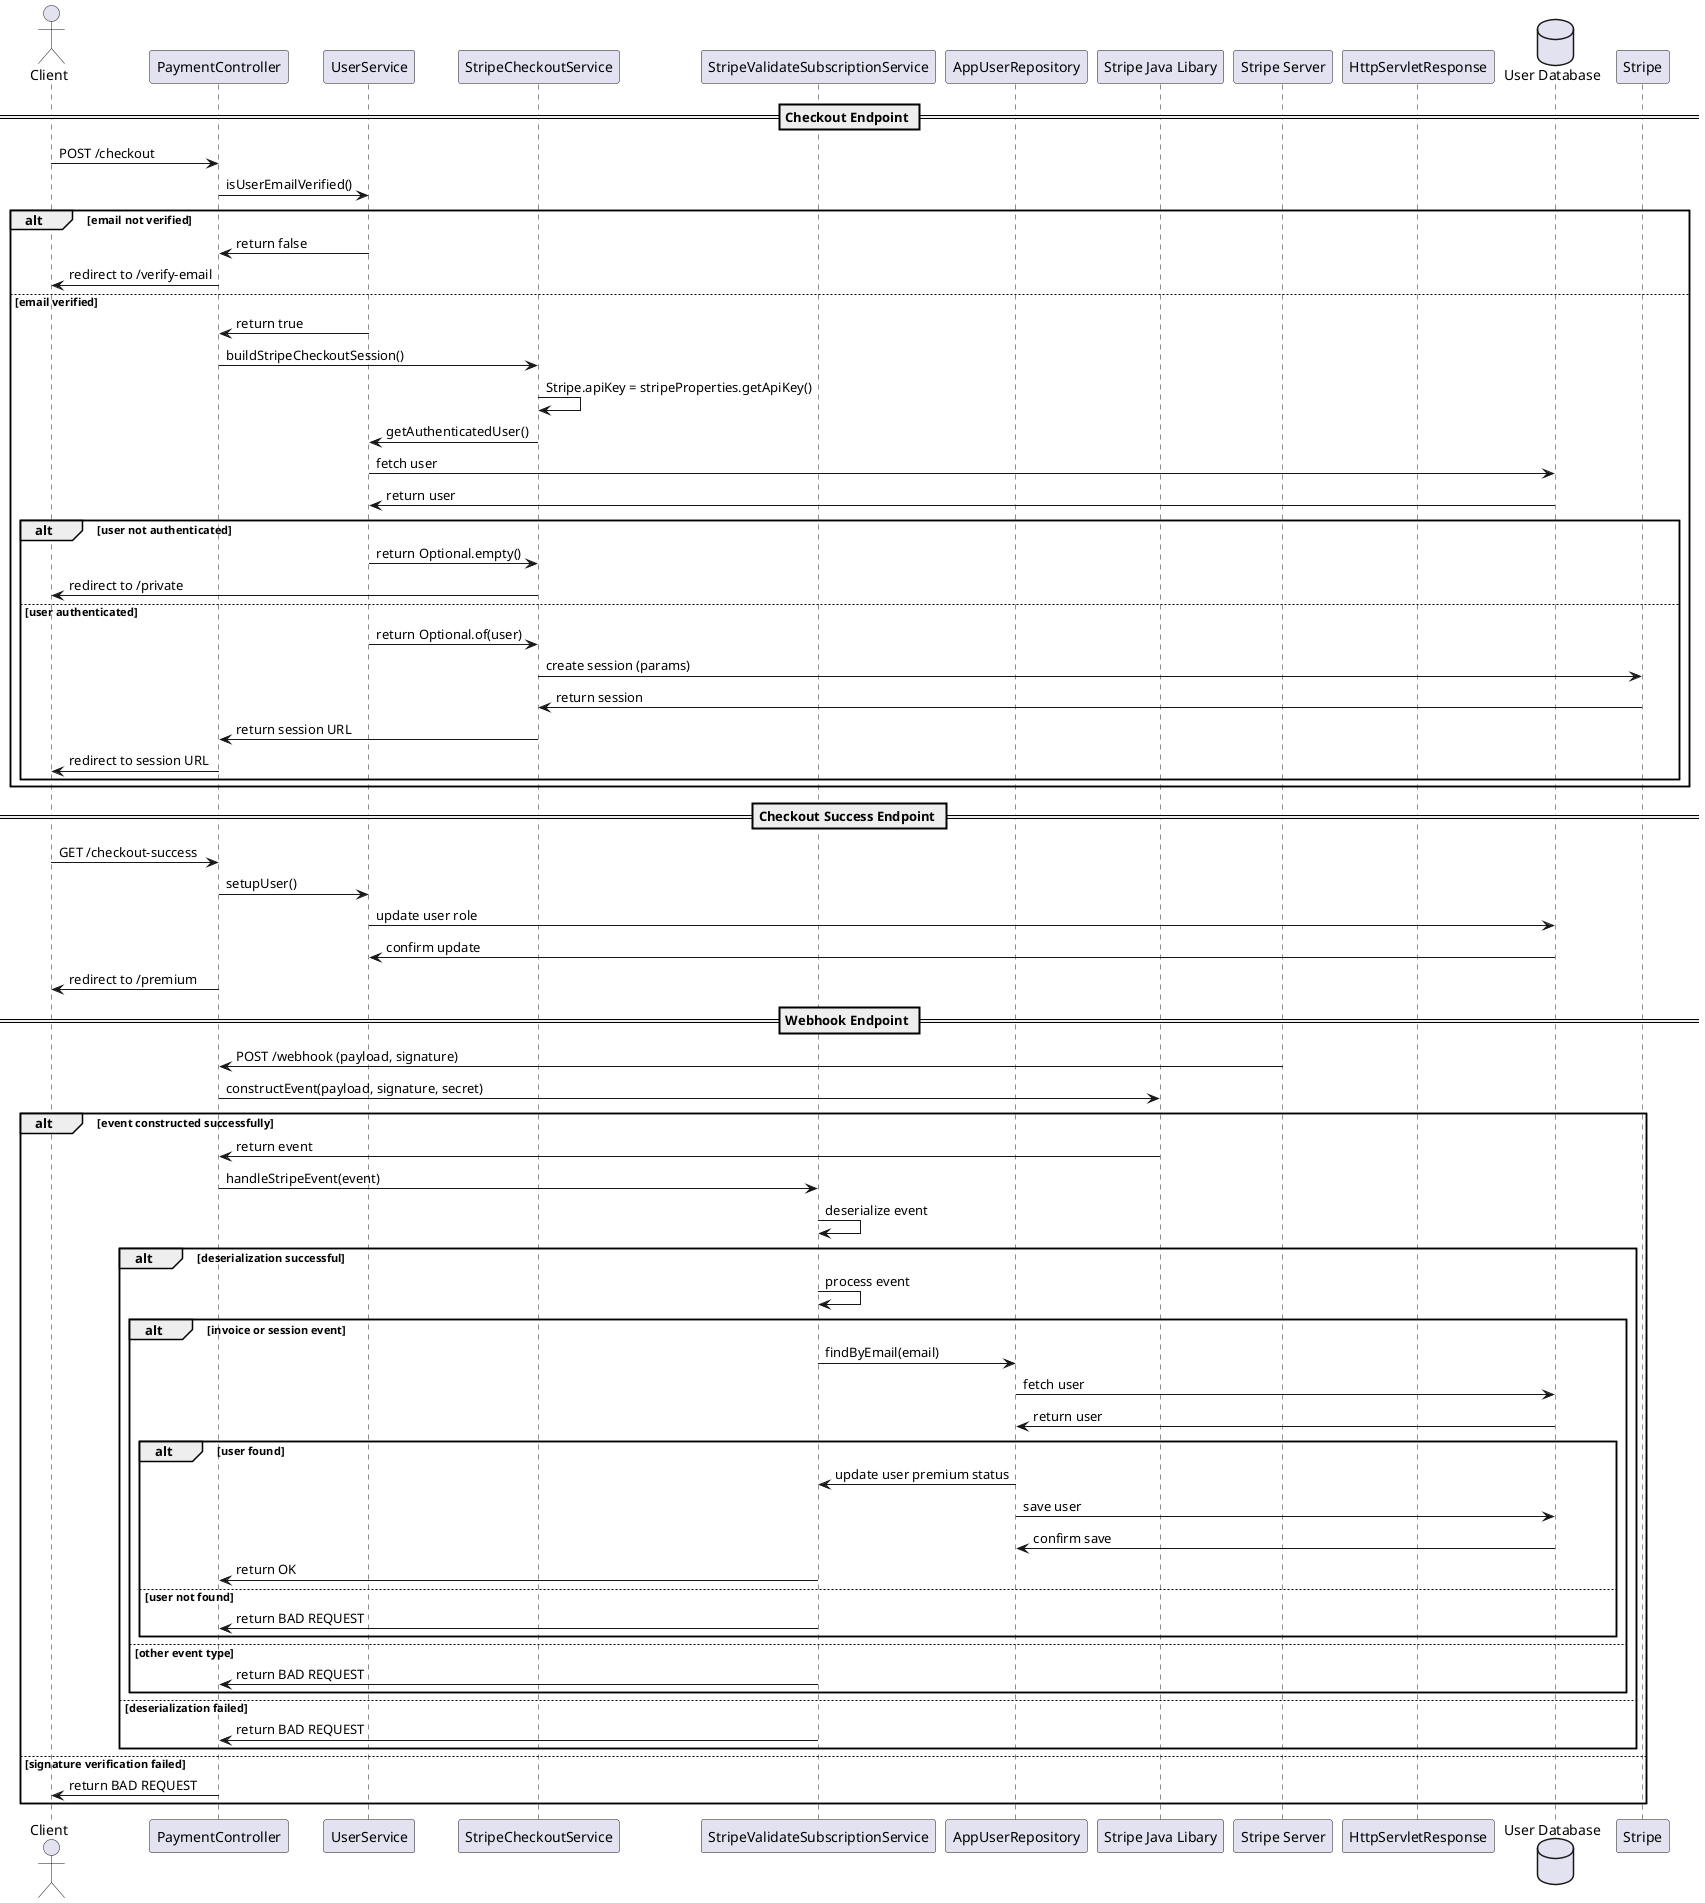 @startuml
actor Client
participant "PaymentController" as PC
participant "UserService" as US
participant "StripeCheckoutService" as SCS
participant "StripeValidateSubscriptionService" as SVSS
participant "AppUserRepository" as AUR
participant "Stripe Java Libary" as StripeLibary
participant "Stripe Server" as StripeServer
participant "HttpServletResponse" as Response
database "User Database" as DB

== Checkout Endpoint ==
Client -> PC : POST /checkout
PC -> US : isUserEmailVerified()
alt email not verified
    US -> PC : return false
    PC -> Client : redirect to /verify-email
else email verified
    US -> PC : return true
    PC -> SCS : buildStripeCheckoutSession()
    SCS -> SCS : Stripe.apiKey = stripeProperties.getApiKey()
    SCS -> US : getAuthenticatedUser()
    US -> DB : fetch user
    DB -> US : return user
    alt user not authenticated
        US -> SCS : return Optional.empty()
        SCS -> Client : redirect to /private
    else user authenticated
        US -> SCS : return Optional.of(user)
        SCS -> Stripe : create session (params)
        Stripe -> SCS : return session
        SCS -> PC : return session URL
        PC -> Client : redirect to session URL
    end
end

== Checkout Success Endpoint ==
Client -> PC : GET /checkout-success
PC -> US : setupUser()
US -> DB : update user role
DB -> US : confirm update
PC -> Client : redirect to /premium

== Webhook Endpoint ==
StripeServer -> PC : POST /webhook (payload, signature)
PC -> StripeLibary : constructEvent(payload, signature, secret)
alt event constructed successfully
    StripeLibary -> PC : return event
    PC -> SVSS : handleStripeEvent(event)
    SVSS -> SVSS : deserialize event
    alt deserialization successful
        SVSS -> SVSS : process event
        alt invoice or session event
            SVSS -> AUR : findByEmail(email)
            AUR -> DB : fetch user
            DB -> AUR : return user
            alt user found
                AUR -> SVSS : update user premium status
                AUR -> DB : save user
                DB -> AUR : confirm save
                SVSS -> PC : return OK
            else user not found
                SVSS -> PC : return BAD REQUEST
            end
        else other event type
            SVSS -> PC : return BAD REQUEST
        end
    else deserialization failed
        SVSS -> PC : return BAD REQUEST
    end
else signature verification failed
    PC -> Client : return BAD REQUEST
end

@enduml
